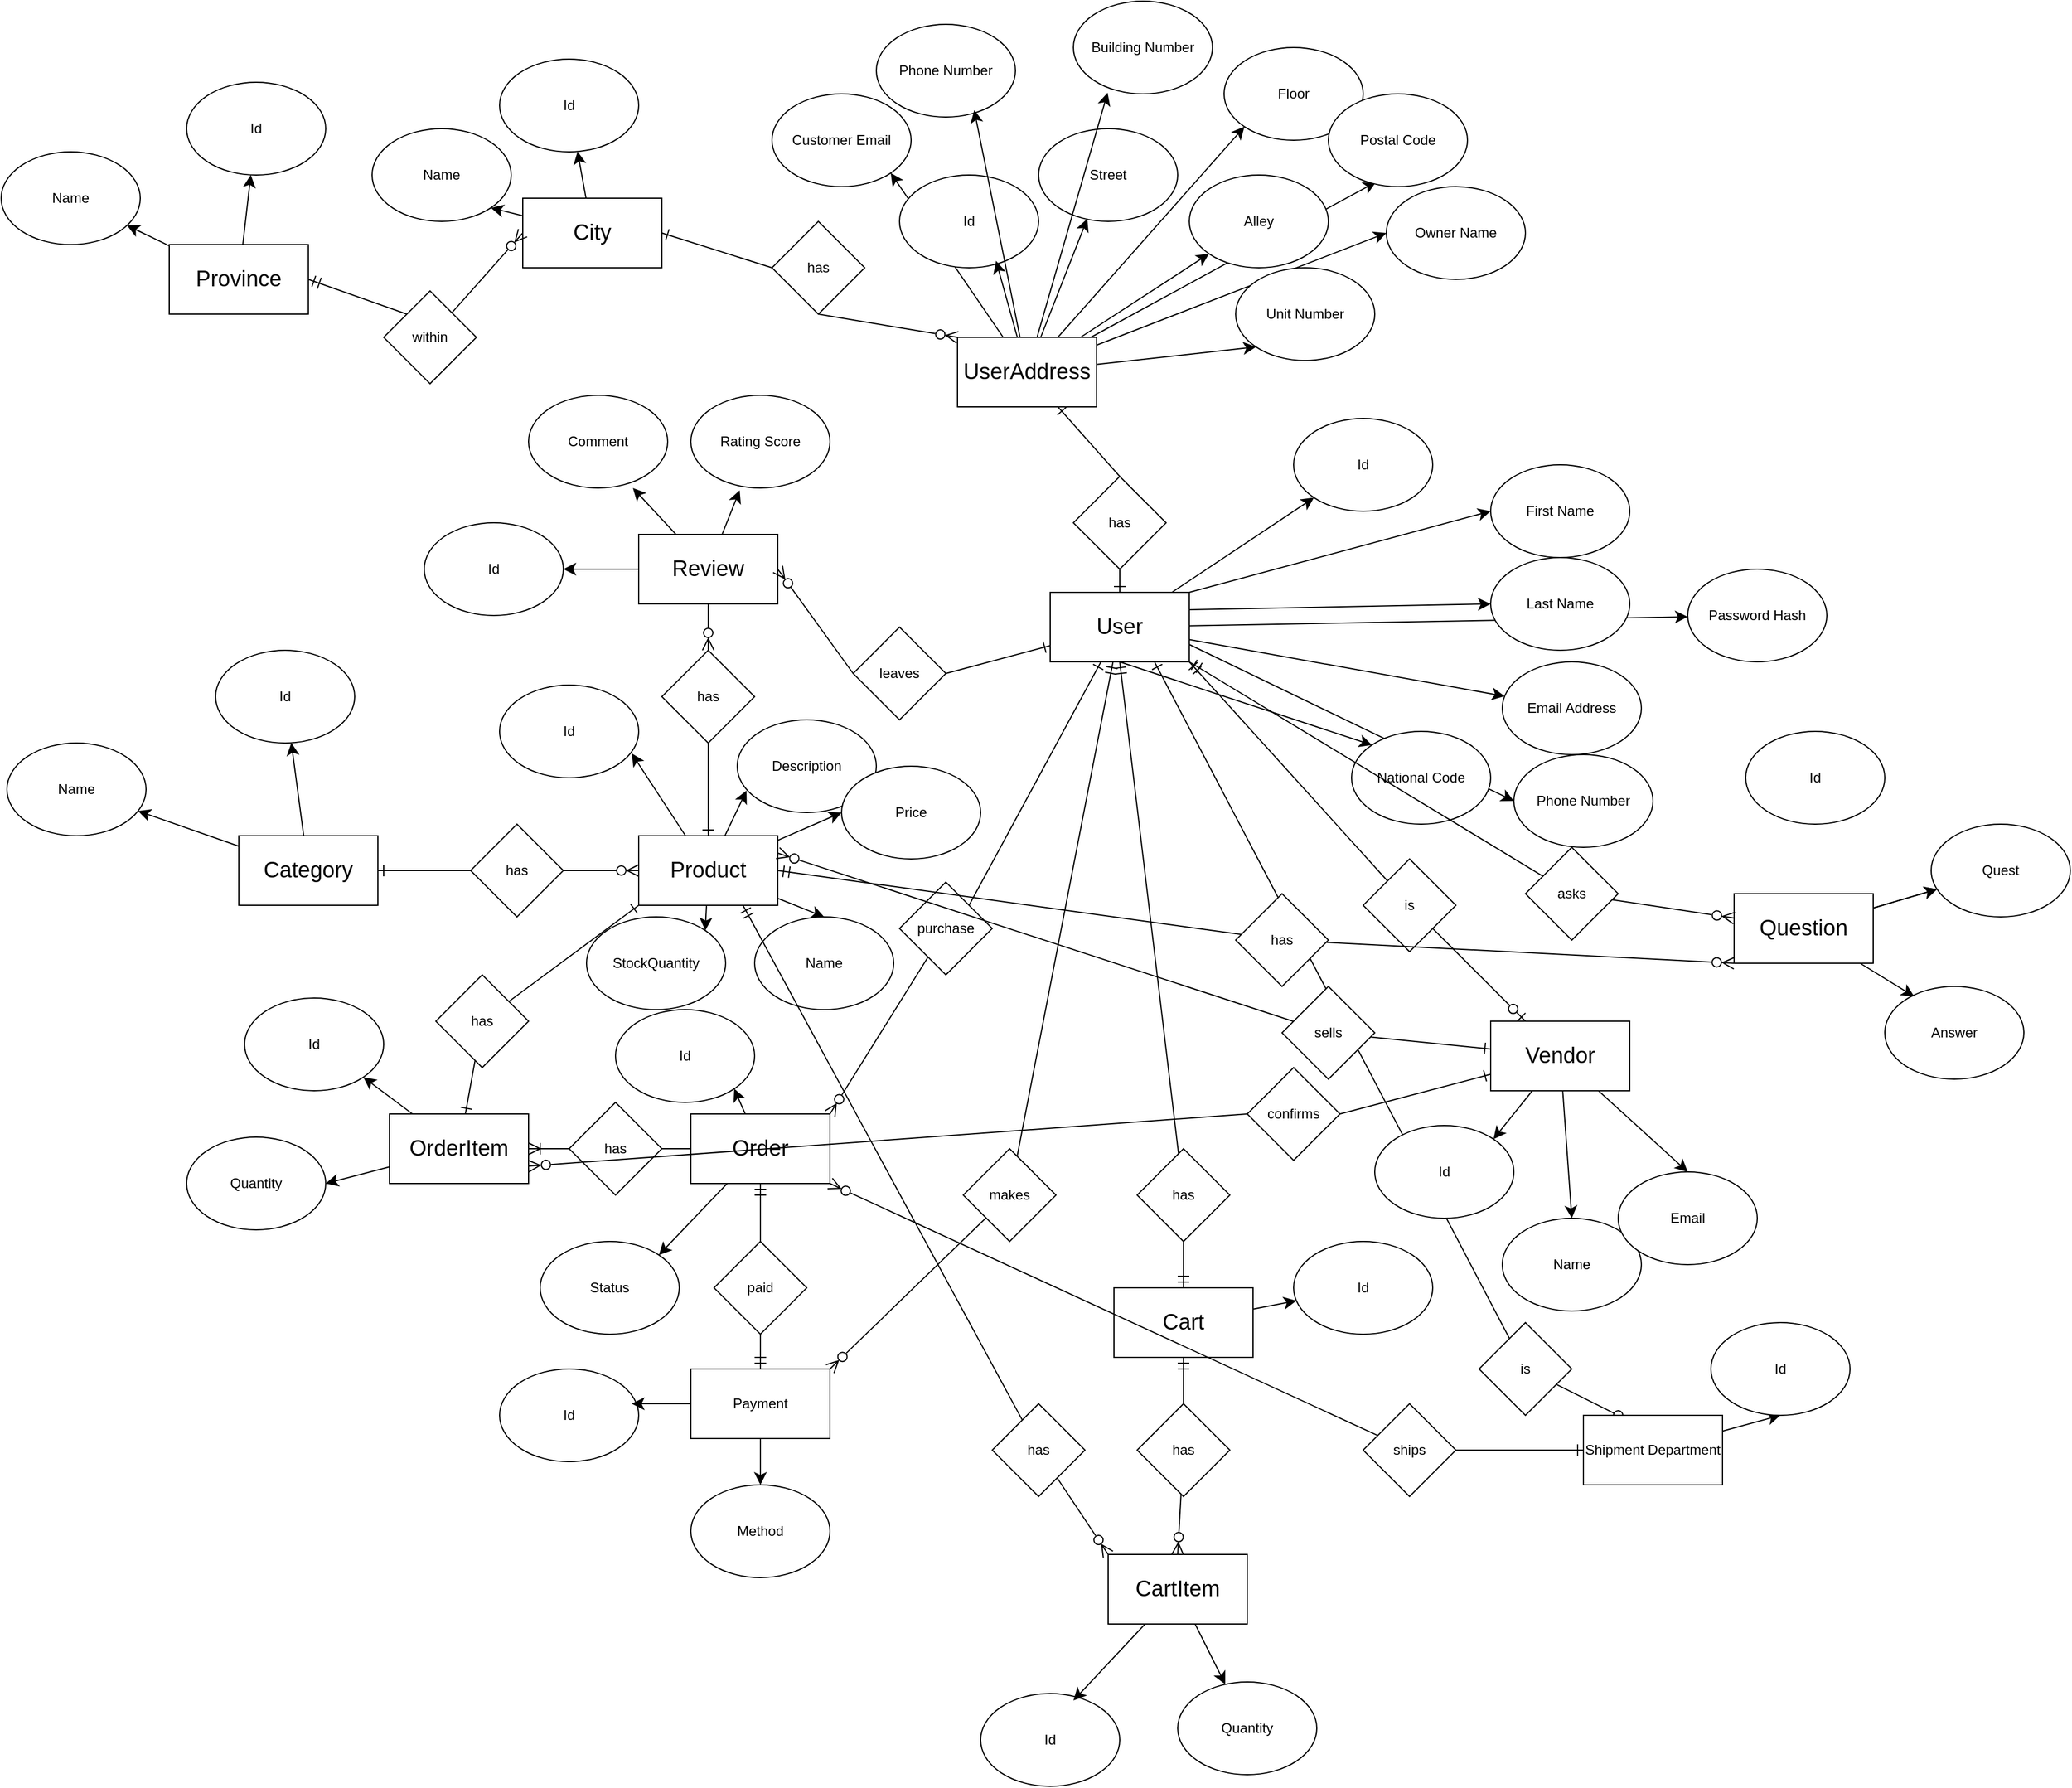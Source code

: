 <mxfile version="27.1.6">
  <diagram id="R2lEEEUBdFMjLlhIrx00" name="Page-1">
    <mxGraphModel dx="3324" dy="2577" grid="1" gridSize="10" guides="1" tooltips="1" connect="1" arrows="1" fold="1" page="1" pageScale="1" pageWidth="850" pageHeight="1100" math="0" shadow="0" extFonts="Permanent Marker^https://fonts.googleapis.com/css?family=Permanent+Marker">
      <root>
        <mxCell id="0" />
        <mxCell id="1" parent="0" />
        <mxCell id="40NyG70ImDQyrmvecJQj-22" style="edgeStyle=none;curved=1;rounded=0;orthogonalLoop=1;jettySize=auto;html=1;exitX=0.5;exitY=1;exitDx=0;exitDy=0;entryX=0;entryY=0;entryDx=0;entryDy=0;fontSize=12;startSize=8;endSize=8;" parent="1" source="40NyG70ImDQyrmvecJQj-1" target="40NyG70ImDQyrmvecJQj-21" edge="1">
          <mxGeometry relative="1" as="geometry" />
        </mxCell>
        <mxCell id="40NyG70ImDQyrmvecJQj-23" style="edgeStyle=none;curved=1;rounded=0;orthogonalLoop=1;jettySize=auto;html=1;exitX=1;exitY=0.75;exitDx=0;exitDy=0;entryX=0;entryY=0.5;entryDx=0;entryDy=0;fontSize=12;startSize=8;endSize=8;" parent="1" source="40NyG70ImDQyrmvecJQj-1" target="40NyG70ImDQyrmvecJQj-20" edge="1">
          <mxGeometry relative="1" as="geometry" />
        </mxCell>
        <mxCell id="40NyG70ImDQyrmvecJQj-24" style="edgeStyle=none;curved=1;rounded=0;orthogonalLoop=1;jettySize=auto;html=1;fontSize=12;startSize=8;endSize=8;" parent="1" source="40NyG70ImDQyrmvecJQj-1" target="40NyG70ImDQyrmvecJQj-19" edge="1">
          <mxGeometry relative="1" as="geometry" />
        </mxCell>
        <mxCell id="40NyG70ImDQyrmvecJQj-25" style="edgeStyle=none;curved=1;rounded=0;orthogonalLoop=1;jettySize=auto;html=1;exitX=1;exitY=0.25;exitDx=0;exitDy=0;entryX=0;entryY=0.5;entryDx=0;entryDy=0;fontSize=12;startSize=8;endSize=8;" parent="1" source="40NyG70ImDQyrmvecJQj-1" target="40NyG70ImDQyrmvecJQj-18" edge="1">
          <mxGeometry relative="1" as="geometry" />
        </mxCell>
        <mxCell id="40NyG70ImDQyrmvecJQj-26" style="edgeStyle=none;curved=1;rounded=0;orthogonalLoop=1;jettySize=auto;html=1;exitX=1;exitY=0;exitDx=0;exitDy=0;fontSize=12;startSize=8;endSize=8;entryX=0;entryY=0.5;entryDx=0;entryDy=0;" parent="1" source="40NyG70ImDQyrmvecJQj-1" target="40NyG70ImDQyrmvecJQj-17" edge="1">
          <mxGeometry relative="1" as="geometry">
            <mxPoint x="1080" y="200" as="targetPoint" />
          </mxGeometry>
        </mxCell>
        <mxCell id="40NyG70ImDQyrmvecJQj-27" style="edgeStyle=none;curved=1;rounded=0;orthogonalLoop=1;jettySize=auto;html=1;entryX=0;entryY=1;entryDx=0;entryDy=0;fontSize=12;startSize=8;endSize=8;" parent="1" source="40NyG70ImDQyrmvecJQj-1" target="40NyG70ImDQyrmvecJQj-16" edge="1">
          <mxGeometry relative="1" as="geometry" />
        </mxCell>
        <mxCell id="40NyG70ImDQyrmvecJQj-50" style="edgeStyle=none;curved=1;rounded=0;orthogonalLoop=1;jettySize=auto;html=1;entryX=1;entryY=0.5;entryDx=0;entryDy=0;fontSize=12;startSize=8;endSize=8;startArrow=ERone;startFill=0;endArrow=none;" parent="1" source="40NyG70ImDQyrmvecJQj-1" target="40NyG70ImDQyrmvecJQj-30" edge="1">
          <mxGeometry relative="1" as="geometry" />
        </mxCell>
        <mxCell id="40NyG70ImDQyrmvecJQj-60" style="edgeStyle=none;curved=1;rounded=0;orthogonalLoop=1;jettySize=auto;html=1;entryX=1;entryY=0;entryDx=0;entryDy=0;fontSize=12;startSize=8;endSize=8;endArrow=none;startFill=0;startArrow=ERone;" parent="1" source="40NyG70ImDQyrmvecJQj-1" target="40NyG70ImDQyrmvecJQj-32" edge="1">
          <mxGeometry relative="1" as="geometry" />
        </mxCell>
        <mxCell id="40NyG70ImDQyrmvecJQj-67" style="edgeStyle=none;curved=1;rounded=0;orthogonalLoop=1;jettySize=auto;html=1;fontSize=12;startSize=8;endSize=8;endArrow=none;startFill=0;startArrow=ERmandOne;" parent="1" source="40NyG70ImDQyrmvecJQj-1" target="40NyG70ImDQyrmvecJQj-66" edge="1">
          <mxGeometry relative="1" as="geometry" />
        </mxCell>
        <mxCell id="40NyG70ImDQyrmvecJQj-127" style="edgeStyle=none;curved=1;rounded=0;orthogonalLoop=1;jettySize=auto;html=1;fontSize=12;startSize=8;endSize=8;" parent="1" source="40NyG70ImDQyrmvecJQj-1" target="40NyG70ImDQyrmvecJQj-126" edge="1">
          <mxGeometry relative="1" as="geometry" />
        </mxCell>
        <mxCell id="40NyG70ImDQyrmvecJQj-1" value="User" style="rounded=0;whiteSpace=wrap;html=1;fontSize=19;" parent="1" vertex="1">
          <mxGeometry x="720" y="160" width="120" height="60" as="geometry" />
        </mxCell>
        <mxCell id="40NyG70ImDQyrmvecJQj-48" style="edgeStyle=none;curved=1;rounded=0;orthogonalLoop=1;jettySize=auto;html=1;entryX=0.5;entryY=0;entryDx=0;entryDy=0;fontSize=12;startSize=8;endSize=8;endArrow=none;startFill=0;startArrow=ERone;" parent="1" source="40NyG70ImDQyrmvecJQj-2" target="40NyG70ImDQyrmvecJQj-40" edge="1">
          <mxGeometry relative="1" as="geometry" />
        </mxCell>
        <mxCell id="40NyG70ImDQyrmvecJQj-104" style="edgeStyle=none;curved=1;rounded=0;orthogonalLoop=1;jettySize=auto;html=1;fontSize=12;startSize=8;endSize=8;" parent="1" source="40NyG70ImDQyrmvecJQj-2" target="40NyG70ImDQyrmvecJQj-93" edge="1">
          <mxGeometry relative="1" as="geometry" />
        </mxCell>
        <mxCell id="40NyG70ImDQyrmvecJQj-105" style="edgeStyle=none;curved=1;rounded=0;orthogonalLoop=1;jettySize=auto;html=1;entryX=0;entryY=1;entryDx=0;entryDy=0;fontSize=12;startSize=8;endSize=8;" parent="1" source="40NyG70ImDQyrmvecJQj-2" target="40NyG70ImDQyrmvecJQj-95" edge="1">
          <mxGeometry relative="1" as="geometry" />
        </mxCell>
        <mxCell id="40NyG70ImDQyrmvecJQj-106" style="edgeStyle=none;curved=1;rounded=0;orthogonalLoop=1;jettySize=auto;html=1;entryX=0;entryY=1;entryDx=0;entryDy=0;fontSize=12;startSize=8;endSize=8;" parent="1" source="40NyG70ImDQyrmvecJQj-2" target="40NyG70ImDQyrmvecJQj-96" edge="1">
          <mxGeometry relative="1" as="geometry" />
        </mxCell>
        <mxCell id="40NyG70ImDQyrmvecJQj-107" style="edgeStyle=none;curved=1;rounded=0;orthogonalLoop=1;jettySize=auto;html=1;entryX=0;entryY=0.5;entryDx=0;entryDy=0;fontSize=12;startSize=8;endSize=8;" parent="1" source="40NyG70ImDQyrmvecJQj-2" target="40NyG70ImDQyrmvecJQj-97" edge="1">
          <mxGeometry relative="1" as="geometry" />
        </mxCell>
        <mxCell id="pKxrEJ0sYO5owni257T--4" style="edgeStyle=none;curved=1;rounded=0;orthogonalLoop=1;jettySize=auto;html=1;fontSize=12;startSize=8;endSize=8;entryX=0.342;entryY=0.95;entryDx=0;entryDy=0;entryPerimeter=0;" parent="1" source="40NyG70ImDQyrmvecJQj-2" target="pKxrEJ0sYO5owni257T--1" edge="1">
          <mxGeometry relative="1" as="geometry" />
        </mxCell>
        <mxCell id="pKxrEJ0sYO5owni257T--5" style="edgeStyle=none;curved=1;rounded=0;orthogonalLoop=1;jettySize=auto;html=1;entryX=1;entryY=1;entryDx=0;entryDy=0;fontSize=12;startSize=8;endSize=8;" parent="1" source="40NyG70ImDQyrmvecJQj-2" target="pKxrEJ0sYO5owni257T--2" edge="1">
          <mxGeometry relative="1" as="geometry" />
        </mxCell>
        <mxCell id="40NyG70ImDQyrmvecJQj-2" value="UserAddress" style="rounded=0;whiteSpace=wrap;html=1;fontSize=19;" parent="1" vertex="1">
          <mxGeometry x="640" y="-60" width="120" height="60" as="geometry" />
        </mxCell>
        <mxCell id="40NyG70ImDQyrmvecJQj-46" style="edgeStyle=none;curved=1;rounded=0;orthogonalLoop=1;jettySize=auto;html=1;exitX=1;exitY=0.5;exitDx=0;exitDy=0;entryX=0;entryY=0.5;entryDx=0;entryDy=0;fontSize=12;startSize=8;endSize=8;endArrow=none;startFill=0;startArrow=ERone;" parent="1" source="40NyG70ImDQyrmvecJQj-3" target="40NyG70ImDQyrmvecJQj-42" edge="1">
          <mxGeometry relative="1" as="geometry" />
        </mxCell>
        <mxCell id="40NyG70ImDQyrmvecJQj-89" value="" style="edgeStyle=none;curved=1;rounded=0;orthogonalLoop=1;jettySize=auto;html=1;fontSize=12;startSize=8;endSize=8;" parent="1" source="40NyG70ImDQyrmvecJQj-3" target="40NyG70ImDQyrmvecJQj-84" edge="1">
          <mxGeometry relative="1" as="geometry" />
        </mxCell>
        <mxCell id="40NyG70ImDQyrmvecJQj-90" style="edgeStyle=none;curved=1;rounded=0;orthogonalLoop=1;jettySize=auto;html=1;entryX=1;entryY=1;entryDx=0;entryDy=0;fontSize=12;startSize=8;endSize=8;" parent="1" source="40NyG70ImDQyrmvecJQj-3" target="40NyG70ImDQyrmvecJQj-85" edge="1">
          <mxGeometry relative="1" as="geometry" />
        </mxCell>
        <mxCell id="40NyG70ImDQyrmvecJQj-3" value="City" style="rounded=0;whiteSpace=wrap;html=1;fontSize=19;" parent="1" vertex="1">
          <mxGeometry x="265" y="-180" width="120" height="60" as="geometry" />
        </mxCell>
        <mxCell id="40NyG70ImDQyrmvecJQj-44" style="edgeStyle=none;curved=1;rounded=0;orthogonalLoop=1;jettySize=auto;html=1;exitX=1;exitY=0.5;exitDx=0;exitDy=0;entryX=0;entryY=0;entryDx=0;entryDy=0;fontSize=12;startSize=8;endSize=8;endArrow=none;startFill=0;startArrow=ERmandOne;" parent="1" source="40NyG70ImDQyrmvecJQj-5" target="40NyG70ImDQyrmvecJQj-43" edge="1">
          <mxGeometry relative="1" as="geometry" />
        </mxCell>
        <mxCell id="40NyG70ImDQyrmvecJQj-87" value="" style="edgeStyle=none;curved=1;rounded=0;orthogonalLoop=1;jettySize=auto;html=1;fontSize=12;startSize=8;endSize=8;" parent="1" source="40NyG70ImDQyrmvecJQj-5" target="40NyG70ImDQyrmvecJQj-82" edge="1">
          <mxGeometry relative="1" as="geometry" />
        </mxCell>
        <mxCell id="40NyG70ImDQyrmvecJQj-88" style="edgeStyle=none;curved=1;rounded=0;orthogonalLoop=1;jettySize=auto;html=1;fontSize=12;startSize=8;endSize=8;" parent="1" source="40NyG70ImDQyrmvecJQj-5" target="40NyG70ImDQyrmvecJQj-83" edge="1">
          <mxGeometry relative="1" as="geometry" />
        </mxCell>
        <mxCell id="40NyG70ImDQyrmvecJQj-5" value="Province" style="rounded=0;whiteSpace=wrap;html=1;fontSize=19;" parent="1" vertex="1">
          <mxGeometry x="-40" y="-140" width="120" height="60" as="geometry" />
        </mxCell>
        <mxCell id="40NyG70ImDQyrmvecJQj-54" style="edgeStyle=none;curved=1;rounded=0;orthogonalLoop=1;jettySize=auto;html=1;entryX=1;entryY=0.5;entryDx=0;entryDy=0;fontSize=12;startSize=8;endSize=8;endArrow=none;endFill=0;startFill=0;startArrow=ERzeroToMany;" parent="1" source="40NyG70ImDQyrmvecJQj-6" target="40NyG70ImDQyrmvecJQj-28" edge="1">
          <mxGeometry relative="1" as="geometry" />
        </mxCell>
        <mxCell id="H5rVmKhQ-5tGb0JOtbnZ-13" style="edgeStyle=none;curved=1;rounded=0;orthogonalLoop=1;jettySize=auto;html=1;fontSize=12;startSize=8;endSize=8;entryX=0.95;entryY=0.738;entryDx=0;entryDy=0;entryPerimeter=0;" parent="1" source="40NyG70ImDQyrmvecJQj-6" target="H5rVmKhQ-5tGb0JOtbnZ-6" edge="1">
          <mxGeometry relative="1" as="geometry" />
        </mxCell>
        <mxCell id="H5rVmKhQ-5tGb0JOtbnZ-15" style="edgeStyle=none;curved=1;rounded=0;orthogonalLoop=1;jettySize=auto;html=1;entryX=0;entryY=0.5;entryDx=0;entryDy=0;fontSize=12;startSize=8;endSize=8;" parent="1" source="40NyG70ImDQyrmvecJQj-6" target="H5rVmKhQ-5tGb0JOtbnZ-9" edge="1">
          <mxGeometry relative="1" as="geometry" />
        </mxCell>
        <mxCell id="H5rVmKhQ-5tGb0JOtbnZ-16" style="edgeStyle=none;curved=1;rounded=0;orthogonalLoop=1;jettySize=auto;html=1;entryX=0.5;entryY=0;entryDx=0;entryDy=0;fontSize=12;startSize=8;endSize=8;" parent="1" source="40NyG70ImDQyrmvecJQj-6" target="H5rVmKhQ-5tGb0JOtbnZ-7" edge="1">
          <mxGeometry relative="1" as="geometry" />
        </mxCell>
        <mxCell id="H5rVmKhQ-5tGb0JOtbnZ-17" style="edgeStyle=none;curved=1;rounded=0;orthogonalLoop=1;jettySize=auto;html=1;entryX=1;entryY=0;entryDx=0;entryDy=0;fontSize=12;startSize=8;endSize=8;" parent="1" source="40NyG70ImDQyrmvecJQj-6" target="H5rVmKhQ-5tGb0JOtbnZ-11" edge="1">
          <mxGeometry relative="1" as="geometry" />
        </mxCell>
        <mxCell id="40NyG70ImDQyrmvecJQj-6" value="Product" style="rounded=0;whiteSpace=wrap;html=1;fontSize=19;direction=west;verticalAlign=middle;" parent="1" vertex="1">
          <mxGeometry x="365" y="370" width="120" height="60" as="geometry" />
        </mxCell>
        <mxCell id="H5rVmKhQ-5tGb0JOtbnZ-3" style="edgeStyle=none;curved=1;rounded=0;orthogonalLoop=1;jettySize=auto;html=1;fontSize=12;startSize=8;endSize=8;" parent="1" source="40NyG70ImDQyrmvecJQj-7" target="H5rVmKhQ-5tGb0JOtbnZ-1" edge="1">
          <mxGeometry relative="1" as="geometry" />
        </mxCell>
        <mxCell id="H5rVmKhQ-5tGb0JOtbnZ-4" style="edgeStyle=none;curved=1;rounded=0;orthogonalLoop=1;jettySize=auto;html=1;fontSize=12;startSize=8;endSize=8;" parent="1" source="40NyG70ImDQyrmvecJQj-7" target="H5rVmKhQ-5tGb0JOtbnZ-2" edge="1">
          <mxGeometry relative="1" as="geometry" />
        </mxCell>
        <mxCell id="40NyG70ImDQyrmvecJQj-7" value="Category" style="rounded=0;whiteSpace=wrap;html=1;fontSize=19;direction=west;verticalAlign=middle;" parent="1" vertex="1">
          <mxGeometry x="20" y="370" width="120" height="60" as="geometry" />
        </mxCell>
        <mxCell id="40NyG70ImDQyrmvecJQj-75" value="" style="edgeStyle=none;curved=1;rounded=0;orthogonalLoop=1;jettySize=auto;html=1;fontSize=12;startSize=8;endSize=8;endArrow=none;startFill=0;startArrow=ERone;" parent="1" source="40NyG70ImDQyrmvecJQj-8" target="40NyG70ImDQyrmvecJQj-38" edge="1">
          <mxGeometry relative="1" as="geometry" />
        </mxCell>
        <mxCell id="40NyG70ImDQyrmvecJQj-119" style="edgeStyle=none;curved=1;rounded=0;orthogonalLoop=1;jettySize=auto;html=1;entryX=1;entryY=0.5;entryDx=0;entryDy=0;fontSize=12;startSize=8;endSize=8;endArrow=none;startFill=0;startArrow=ERone;" parent="1" source="40NyG70ImDQyrmvecJQj-8" target="40NyG70ImDQyrmvecJQj-118" edge="1">
          <mxGeometry relative="1" as="geometry" />
        </mxCell>
        <mxCell id="H5rVmKhQ-5tGb0JOtbnZ-44" style="edgeStyle=none;curved=1;rounded=0;orthogonalLoop=1;jettySize=auto;html=1;entryX=1;entryY=0;entryDx=0;entryDy=0;fontSize=12;startSize=8;endSize=8;" parent="1" source="40NyG70ImDQyrmvecJQj-8" target="H5rVmKhQ-5tGb0JOtbnZ-40" edge="1">
          <mxGeometry relative="1" as="geometry" />
        </mxCell>
        <mxCell id="H5rVmKhQ-5tGb0JOtbnZ-45" style="edgeStyle=none;curved=1;rounded=0;orthogonalLoop=1;jettySize=auto;html=1;entryX=0.5;entryY=0;entryDx=0;entryDy=0;fontSize=12;startSize=8;endSize=8;" parent="1" source="40NyG70ImDQyrmvecJQj-8" target="H5rVmKhQ-5tGb0JOtbnZ-41" edge="1">
          <mxGeometry relative="1" as="geometry" />
        </mxCell>
        <mxCell id="H5rVmKhQ-5tGb0JOtbnZ-46" style="edgeStyle=none;curved=1;rounded=0;orthogonalLoop=1;jettySize=auto;html=1;entryX=0.5;entryY=0;entryDx=0;entryDy=0;fontSize=12;startSize=8;endSize=8;" parent="1" source="40NyG70ImDQyrmvecJQj-8" target="H5rVmKhQ-5tGb0JOtbnZ-42" edge="1">
          <mxGeometry relative="1" as="geometry" />
        </mxCell>
        <mxCell id="40NyG70ImDQyrmvecJQj-8" value="Vendor" style="rounded=0;whiteSpace=wrap;html=1;fontSize=19;" parent="1" vertex="1">
          <mxGeometry x="1100" y="530" width="120" height="60" as="geometry" />
        </mxCell>
        <mxCell id="H5rVmKhQ-5tGb0JOtbnZ-56" value="" style="edgeStyle=none;curved=1;rounded=0;orthogonalLoop=1;jettySize=auto;html=1;fontSize=12;startSize=8;endSize=8;" parent="1" source="cq8yt8BIAIBdKAfmv7zH-1" target="H5rVmKhQ-5tGb0JOtbnZ-54" edge="1">
          <mxGeometry relative="1" as="geometry" />
        </mxCell>
        <mxCell id="H5rVmKhQ-5tGb0JOtbnZ-57" value="" style="edgeStyle=none;curved=1;rounded=0;orthogonalLoop=1;jettySize=auto;html=1;fontSize=12;startSize=8;endSize=8;" parent="1" source="cq8yt8BIAIBdKAfmv7zH-1" target="H5rVmKhQ-5tGb0JOtbnZ-54" edge="1">
          <mxGeometry relative="1" as="geometry" />
        </mxCell>
        <mxCell id="cq8yt8BIAIBdKAfmv7zH-1" value="Question" style="rounded=0;whiteSpace=wrap;html=1;fontSize=19;" parent="1" vertex="1">
          <mxGeometry x="1310" y="420" width="120" height="60" as="geometry" />
        </mxCell>
        <mxCell id="40NyG70ImDQyrmvecJQj-72" value="" style="edgeStyle=none;curved=1;rounded=0;orthogonalLoop=1;jettySize=auto;html=1;fontSize=12;startSize=8;endSize=8;endArrow=none;endFill=0;startFill=0;startArrow=ERmandOne;" parent="1" source="40NyG70ImDQyrmvecJQj-9" target="40NyG70ImDQyrmvecJQj-36" edge="1">
          <mxGeometry relative="1" as="geometry" />
        </mxCell>
        <mxCell id="40NyG70ImDQyrmvecJQj-73" value="" style="edgeStyle=none;curved=1;rounded=0;orthogonalLoop=1;jettySize=auto;html=1;fontSize=12;startSize=8;endSize=8;endArrow=none;startFill=0;startArrow=ERmandOne;" parent="1" source="40NyG70ImDQyrmvecJQj-9" target="40NyG70ImDQyrmvecJQj-35" edge="1">
          <mxGeometry relative="1" as="geometry" />
        </mxCell>
        <mxCell id="H5rVmKhQ-5tGb0JOtbnZ-32" value="" style="edgeStyle=none;curved=1;rounded=0;orthogonalLoop=1;jettySize=auto;html=1;fontSize=12;startSize=8;endSize=8;" parent="1" source="40NyG70ImDQyrmvecJQj-9" target="H5rVmKhQ-5tGb0JOtbnZ-31" edge="1">
          <mxGeometry relative="1" as="geometry" />
        </mxCell>
        <mxCell id="40NyG70ImDQyrmvecJQj-9" value="Cart" style="rounded=0;whiteSpace=wrap;html=1;fontSize=19;" parent="1" vertex="1">
          <mxGeometry x="775" y="760" width="120" height="60" as="geometry" />
        </mxCell>
        <mxCell id="40NyG70ImDQyrmvecJQj-69" value="" style="edgeStyle=none;curved=1;rounded=0;orthogonalLoop=1;jettySize=auto;html=1;fontSize=12;startSize=8;endSize=8;endArrow=none;startFill=0;startArrow=ERzeroToMany;exitX=0.5;exitY=0;exitDx=0;exitDy=0;" parent="1" source="40NyG70ImDQyrmvecJQj-10" target="40NyG70ImDQyrmvecJQj-36" edge="1">
          <mxGeometry relative="1" as="geometry">
            <mxPoint x="835" y="980" as="sourcePoint" />
          </mxGeometry>
        </mxCell>
        <mxCell id="H5rVmKhQ-5tGb0JOtbnZ-36" value="" style="edgeStyle=none;curved=1;rounded=0;orthogonalLoop=1;jettySize=auto;html=1;fontSize=12;startSize=8;endSize=8;" parent="1" source="40NyG70ImDQyrmvecJQj-10" target="H5rVmKhQ-5tGb0JOtbnZ-34" edge="1">
          <mxGeometry relative="1" as="geometry" />
        </mxCell>
        <mxCell id="40NyG70ImDQyrmvecJQj-10" value="CartItem" style="rounded=0;whiteSpace=wrap;html=1;fontSize=19;" parent="1" vertex="1">
          <mxGeometry x="770" y="990" width="120" height="60" as="geometry" />
        </mxCell>
        <mxCell id="40NyG70ImDQyrmvecJQj-52" style="edgeStyle=none;curved=1;rounded=0;orthogonalLoop=1;jettySize=auto;html=1;exitX=0.5;exitY=1;exitDx=0;exitDy=0;entryX=0.5;entryY=0;entryDx=0;entryDy=0;fontSize=12;startSize=8;endSize=8;endArrow=ERzeroToMany;endFill=0;" parent="1" source="40NyG70ImDQyrmvecJQj-13" target="40NyG70ImDQyrmvecJQj-29" edge="1">
          <mxGeometry relative="1" as="geometry" />
        </mxCell>
        <mxCell id="40NyG70ImDQyrmvecJQj-131" style="edgeStyle=none;curved=1;rounded=0;orthogonalLoop=1;jettySize=auto;html=1;fontSize=12;startSize=8;endSize=8;" parent="1" source="40NyG70ImDQyrmvecJQj-13" target="40NyG70ImDQyrmvecJQj-128" edge="1">
          <mxGeometry relative="1" as="geometry" />
        </mxCell>
        <mxCell id="40NyG70ImDQyrmvecJQj-13" value="Review" style="rounded=0;whiteSpace=wrap;html=1;fontSize=19;" parent="1" vertex="1">
          <mxGeometry x="365" y="110" width="120" height="60" as="geometry" />
        </mxCell>
        <mxCell id="40NyG70ImDQyrmvecJQj-56" style="edgeStyle=none;curved=1;rounded=0;orthogonalLoop=1;jettySize=auto;html=1;exitX=1;exitY=0.5;exitDx=0;exitDy=0;entryX=0;entryY=0.5;entryDx=0;entryDy=0;fontSize=12;startSize=8;endSize=8;endArrow=none;endFill=0;startArrow=ERoneToMany;startFill=0;" parent="1" source="40NyG70ImDQyrmvecJQj-11" target="40NyG70ImDQyrmvecJQj-34" edge="1">
          <mxGeometry relative="1" as="geometry" />
        </mxCell>
        <mxCell id="H5rVmKhQ-5tGb0JOtbnZ-20" style="edgeStyle=none;curved=1;rounded=0;orthogonalLoop=1;jettySize=auto;html=1;entryX=1;entryY=1;entryDx=0;entryDy=0;fontSize=12;startSize=8;endSize=8;" parent="1" source="40NyG70ImDQyrmvecJQj-11" target="H5rVmKhQ-5tGb0JOtbnZ-18" edge="1">
          <mxGeometry relative="1" as="geometry" />
        </mxCell>
        <mxCell id="H5rVmKhQ-5tGb0JOtbnZ-21" style="edgeStyle=none;curved=1;rounded=0;orthogonalLoop=1;jettySize=auto;html=1;entryX=1;entryY=0.5;entryDx=0;entryDy=0;fontSize=12;startSize=8;endSize=8;" parent="1" source="40NyG70ImDQyrmvecJQj-11" target="H5rVmKhQ-5tGb0JOtbnZ-19" edge="1">
          <mxGeometry relative="1" as="geometry" />
        </mxCell>
        <mxCell id="40NyG70ImDQyrmvecJQj-11" value="OrderItem" style="rounded=0;whiteSpace=wrap;html=1;fontSize=19;" parent="1" vertex="1">
          <mxGeometry x="150" y="610" width="120" height="60" as="geometry" />
        </mxCell>
        <mxCell id="40NyG70ImDQyrmvecJQj-64" style="edgeStyle=none;curved=1;rounded=0;orthogonalLoop=1;jettySize=auto;html=1;exitX=0.5;exitY=1;exitDx=0;exitDy=0;entryX=0.5;entryY=0;entryDx=0;entryDy=0;fontSize=12;startSize=8;endSize=8;endArrow=none;startFill=0;startArrow=ERmandOne;" parent="1" source="40NyG70ImDQyrmvecJQj-12" target="40NyG70ImDQyrmvecJQj-63" edge="1">
          <mxGeometry relative="1" as="geometry" />
        </mxCell>
        <mxCell id="H5rVmKhQ-5tGb0JOtbnZ-24" style="edgeStyle=none;curved=1;rounded=0;orthogonalLoop=1;jettySize=auto;html=1;entryX=1;entryY=1;entryDx=0;entryDy=0;fontSize=12;startSize=8;endSize=8;" parent="1" source="40NyG70ImDQyrmvecJQj-12" target="H5rVmKhQ-5tGb0JOtbnZ-22" edge="1">
          <mxGeometry relative="1" as="geometry" />
        </mxCell>
        <mxCell id="H5rVmKhQ-5tGb0JOtbnZ-25" style="edgeStyle=none;curved=1;rounded=0;orthogonalLoop=1;jettySize=auto;html=1;entryX=1;entryY=0;entryDx=0;entryDy=0;fontSize=12;startSize=8;endSize=8;" parent="1" source="40NyG70ImDQyrmvecJQj-12" target="H5rVmKhQ-5tGb0JOtbnZ-23" edge="1">
          <mxGeometry relative="1" as="geometry" />
        </mxCell>
        <mxCell id="40NyG70ImDQyrmvecJQj-12" value="Order" style="rounded=0;whiteSpace=wrap;html=1;fontSize=19;" parent="1" vertex="1">
          <mxGeometry x="410" y="610" width="120" height="60" as="geometry" />
        </mxCell>
        <mxCell id="40NyG70ImDQyrmvecJQj-16" value="Id" style="ellipse;whiteSpace=wrap;html=1;" parent="1" vertex="1">
          <mxGeometry x="930" y="10" width="120" height="80" as="geometry" />
        </mxCell>
        <mxCell id="40NyG70ImDQyrmvecJQj-17" value="First Name" style="ellipse;whiteSpace=wrap;html=1;" parent="1" vertex="1">
          <mxGeometry x="1100" y="50" width="120" height="80" as="geometry" />
        </mxCell>
        <mxCell id="40NyG70ImDQyrmvecJQj-18" value="Last Name" style="ellipse;whiteSpace=wrap;html=1;" parent="1" vertex="1">
          <mxGeometry x="1100" y="130" width="120" height="80" as="geometry" />
        </mxCell>
        <mxCell id="40NyG70ImDQyrmvecJQj-19" value="Email Address" style="ellipse;whiteSpace=wrap;html=1;" parent="1" vertex="1">
          <mxGeometry x="1110" y="220" width="120" height="80" as="geometry" />
        </mxCell>
        <mxCell id="40NyG70ImDQyrmvecJQj-20" value="Phone Number" style="ellipse;whiteSpace=wrap;html=1;" parent="1" vertex="1">
          <mxGeometry x="1120" y="300" width="120" height="80" as="geometry" />
        </mxCell>
        <mxCell id="40NyG70ImDQyrmvecJQj-21" value="National Code" style="ellipse;whiteSpace=wrap;html=1;" parent="1" vertex="1">
          <mxGeometry x="980" y="280" width="120" height="80" as="geometry" />
        </mxCell>
        <mxCell id="40NyG70ImDQyrmvecJQj-55" value="" style="edgeStyle=none;curved=1;rounded=0;orthogonalLoop=1;jettySize=auto;html=1;fontSize=12;startSize=8;endSize=8;endArrow=ERone;endFill=0;" parent="1" source="40NyG70ImDQyrmvecJQj-28" target="40NyG70ImDQyrmvecJQj-7" edge="1">
          <mxGeometry relative="1" as="geometry" />
        </mxCell>
        <mxCell id="40NyG70ImDQyrmvecJQj-28" value="has" style="rhombus;whiteSpace=wrap;html=1;" parent="1" vertex="1">
          <mxGeometry x="220" y="360" width="80" height="80" as="geometry" />
        </mxCell>
        <mxCell id="40NyG70ImDQyrmvecJQj-57" style="edgeStyle=none;curved=1;rounded=0;orthogonalLoop=1;jettySize=auto;html=1;exitX=1;exitY=0.5;exitDx=0;exitDy=0;entryX=0;entryY=0.5;entryDx=0;entryDy=0;fontSize=12;startSize=8;endSize=8;endArrow=none;startFill=0;" parent="1" source="40NyG70ImDQyrmvecJQj-34" target="40NyG70ImDQyrmvecJQj-12" edge="1">
          <mxGeometry relative="1" as="geometry" />
        </mxCell>
        <mxCell id="40NyG70ImDQyrmvecJQj-34" value="has" style="rhombus;whiteSpace=wrap;html=1;" parent="1" vertex="1">
          <mxGeometry x="305" y="600" width="80" height="80" as="geometry" />
        </mxCell>
        <mxCell id="40NyG70ImDQyrmvecJQj-53" style="edgeStyle=none;curved=1;rounded=0;orthogonalLoop=1;jettySize=auto;html=1;exitX=0.5;exitY=1;exitDx=0;exitDy=0;entryX=0.5;entryY=1;entryDx=0;entryDy=0;fontSize=12;startSize=8;endSize=8;endArrow=ERone;endFill=0;" parent="1" source="40NyG70ImDQyrmvecJQj-29" target="40NyG70ImDQyrmvecJQj-6" edge="1">
          <mxGeometry relative="1" as="geometry" />
        </mxCell>
        <mxCell id="40NyG70ImDQyrmvecJQj-29" value="has" style="rhombus;whiteSpace=wrap;html=1;" parent="1" vertex="1">
          <mxGeometry x="385" y="210" width="80" height="80" as="geometry" />
        </mxCell>
        <mxCell id="40NyG70ImDQyrmvecJQj-51" style="edgeStyle=none;curved=1;rounded=0;orthogonalLoop=1;jettySize=auto;html=1;exitX=0;exitY=0.5;exitDx=0;exitDy=0;entryX=1;entryY=0.5;entryDx=0;entryDy=0;fontSize=12;startSize=8;endSize=8;endArrow=ERzeroToMany;endFill=0;" parent="1" source="40NyG70ImDQyrmvecJQj-30" target="40NyG70ImDQyrmvecJQj-13" edge="1">
          <mxGeometry relative="1" as="geometry" />
        </mxCell>
        <mxCell id="40NyG70ImDQyrmvecJQj-30" value="leaves" style="rhombus;whiteSpace=wrap;html=1;" parent="1" vertex="1">
          <mxGeometry x="550" y="190" width="80" height="80" as="geometry" />
        </mxCell>
        <mxCell id="40NyG70ImDQyrmvecJQj-58" value="" style="edgeStyle=none;curved=1;rounded=0;orthogonalLoop=1;jettySize=auto;html=1;fontSize=12;startSize=8;endSize=8;endArrow=ERone;endFill=0;" parent="1" source="40NyG70ImDQyrmvecJQj-31" target="40NyG70ImDQyrmvecJQj-11" edge="1">
          <mxGeometry relative="1" as="geometry" />
        </mxCell>
        <mxCell id="40NyG70ImDQyrmvecJQj-59" style="edgeStyle=none;curved=1;rounded=0;orthogonalLoop=1;jettySize=auto;html=1;entryX=1;entryY=0;entryDx=0;entryDy=0;fontSize=12;startSize=8;endSize=8;endArrow=ERone;endFill=0;" parent="1" source="40NyG70ImDQyrmvecJQj-31" target="40NyG70ImDQyrmvecJQj-6" edge="1">
          <mxGeometry relative="1" as="geometry" />
        </mxCell>
        <mxCell id="40NyG70ImDQyrmvecJQj-31" value="has" style="rhombus;whiteSpace=wrap;html=1;" parent="1" vertex="1">
          <mxGeometry x="190" y="490" width="80" height="80" as="geometry" />
        </mxCell>
        <mxCell id="40NyG70ImDQyrmvecJQj-61" style="edgeStyle=none;curved=1;rounded=0;orthogonalLoop=1;jettySize=auto;html=1;entryX=1;entryY=0;entryDx=0;entryDy=0;fontSize=12;startSize=8;endSize=8;endArrow=ERzeroToMany;endFill=0;" parent="1" source="40NyG70ImDQyrmvecJQj-32" target="40NyG70ImDQyrmvecJQj-12" edge="1">
          <mxGeometry relative="1" as="geometry" />
        </mxCell>
        <mxCell id="40NyG70ImDQyrmvecJQj-32" value="purchase" style="rhombus;whiteSpace=wrap;html=1;" parent="1" vertex="1">
          <mxGeometry x="590" y="410" width="80" height="80" as="geometry" />
        </mxCell>
        <mxCell id="40NyG70ImDQyrmvecJQj-74" style="edgeStyle=none;curved=1;rounded=0;orthogonalLoop=1;jettySize=auto;html=1;entryX=0.5;entryY=1;entryDx=0;entryDy=0;fontSize=12;startSize=8;endSize=8;endArrow=ERmandOne;endFill=0;" parent="1" source="40NyG70ImDQyrmvecJQj-35" target="40NyG70ImDQyrmvecJQj-1" edge="1">
          <mxGeometry relative="1" as="geometry" />
        </mxCell>
        <mxCell id="40NyG70ImDQyrmvecJQj-35" value="has" style="rhombus;whiteSpace=wrap;html=1;" parent="1" vertex="1">
          <mxGeometry x="795" y="640" width="80" height="80" as="geometry" />
        </mxCell>
        <mxCell id="6YkXoUVk4p4K40Tr1Kic-10" value="" style="edgeStyle=none;curved=1;rounded=0;orthogonalLoop=1;jettySize=auto;html=1;fontSize=12;startSize=8;endSize=8;endArrow=ERone;endFill=0;" edge="1" parent="1" source="6YkXoUVk4p4K40Tr1Kic-4" target="6YkXoUVk4p4K40Tr1Kic-1">
          <mxGeometry relative="1" as="geometry" />
        </mxCell>
        <mxCell id="6YkXoUVk4p4K40Tr1Kic-11" style="edgeStyle=none;curved=1;rounded=0;orthogonalLoop=1;jettySize=auto;html=1;entryX=1;entryY=1;entryDx=0;entryDy=0;fontSize=12;startSize=8;endSize=8;endArrow=ERzeroToMany;endFill=0;" edge="1" parent="1" source="6YkXoUVk4p4K40Tr1Kic-4" target="40NyG70ImDQyrmvecJQj-12">
          <mxGeometry relative="1" as="geometry" />
        </mxCell>
        <mxCell id="6YkXoUVk4p4K40Tr1Kic-4" value="ships" style="rhombus;whiteSpace=wrap;html=1;" vertex="1" parent="1">
          <mxGeometry x="990" y="860" width="80" height="80" as="geometry" />
        </mxCell>
        <mxCell id="6YkXoUVk4p4K40Tr1Kic-7" style="edgeStyle=none;curved=1;rounded=0;orthogonalLoop=1;jettySize=auto;html=1;entryX=0.25;entryY=0;entryDx=0;entryDy=0;fontSize=12;startSize=8;endSize=8;endArrow=oval;endFill=0;" edge="1" parent="1" source="6YkXoUVk4p4K40Tr1Kic-5" target="6YkXoUVk4p4K40Tr1Kic-1">
          <mxGeometry relative="1" as="geometry" />
        </mxCell>
        <mxCell id="6YkXoUVk4p4K40Tr1Kic-9" style="edgeStyle=none;curved=1;rounded=0;orthogonalLoop=1;jettySize=auto;html=1;entryX=0.75;entryY=1;entryDx=0;entryDy=0;fontSize=12;startSize=8;endSize=8;endArrow=ERone;endFill=0;" edge="1" parent="1" source="6YkXoUVk4p4K40Tr1Kic-5" target="40NyG70ImDQyrmvecJQj-1">
          <mxGeometry relative="1" as="geometry" />
        </mxCell>
        <mxCell id="6YkXoUVk4p4K40Tr1Kic-5" value="is" style="rhombus;whiteSpace=wrap;html=1;" vertex="1" parent="1">
          <mxGeometry x="1090" y="790" width="80" height="80" as="geometry" />
        </mxCell>
        <mxCell id="40NyG70ImDQyrmvecJQj-36" value="has" style="rhombus;whiteSpace=wrap;html=1;" parent="1" vertex="1">
          <mxGeometry x="795" y="860" width="80" height="80" as="geometry" />
        </mxCell>
        <mxCell id="40NyG70ImDQyrmvecJQj-77" style="edgeStyle=none;curved=1;rounded=0;orthogonalLoop=1;jettySize=auto;html=1;fontSize=12;startSize=8;endSize=8;endArrow=ERzeroToOne;endFill=0;" parent="1" source="40NyG70ImDQyrmvecJQj-37" target="40NyG70ImDQyrmvecJQj-8" edge="1">
          <mxGeometry relative="1" as="geometry" />
        </mxCell>
        <mxCell id="40NyG70ImDQyrmvecJQj-78" style="edgeStyle=none;curved=1;rounded=0;orthogonalLoop=1;jettySize=auto;html=1;entryX=1;entryY=1;entryDx=0;entryDy=0;fontSize=12;startSize=8;endSize=8;endArrow=ERmandOne;endFill=0;" parent="1" source="40NyG70ImDQyrmvecJQj-37" target="40NyG70ImDQyrmvecJQj-1" edge="1">
          <mxGeometry relative="1" as="geometry" />
        </mxCell>
        <mxCell id="40NyG70ImDQyrmvecJQj-37" value="is" style="rhombus;whiteSpace=wrap;html=1;" parent="1" vertex="1">
          <mxGeometry x="990" y="390" width="80" height="80" as="geometry" />
        </mxCell>
        <mxCell id="byHDl0GzbRVJ5HndeL3D-2" style="edgeStyle=none;curved=1;rounded=0;orthogonalLoop=1;jettySize=auto;html=1;entryX=0;entryY=0.5;entryDx=0;entryDy=0;fontSize=12;startSize=8;endSize=8;endArrow=ERmandOne;endFill=0;" parent="1" source="byHDl0GzbRVJ5HndeL3D-1" target="40NyG70ImDQyrmvecJQj-6" edge="1">
          <mxGeometry relative="1" as="geometry" />
        </mxCell>
        <mxCell id="byHDl0GzbRVJ5HndeL3D-1" value="has" style="rhombus;whiteSpace=wrap;html=1;" parent="1" vertex="1">
          <mxGeometry x="880" y="420" width="80" height="80" as="geometry" />
        </mxCell>
        <mxCell id="H5rVmKhQ-5tGb0JOtbnZ-50" value="" style="edgeStyle=none;curved=1;rounded=0;orthogonalLoop=1;jettySize=auto;html=1;fontSize=12;startSize=8;endSize=8;endArrow=ERzeroToMany;endFill=0;" parent="1" source="cq8yt8BIAIBdKAfmv7zH-2" target="cq8yt8BIAIBdKAfmv7zH-1" edge="1">
          <mxGeometry relative="1" as="geometry" />
        </mxCell>
        <mxCell id="H5rVmKhQ-5tGb0JOtbnZ-52" style="edgeStyle=none;curved=1;rounded=0;orthogonalLoop=1;jettySize=auto;html=1;entryX=1;entryY=1;entryDx=0;entryDy=0;fontSize=12;startSize=8;endSize=8;endArrow=ERmandOne;endFill=0;" parent="1" source="cq8yt8BIAIBdKAfmv7zH-2" target="40NyG70ImDQyrmvecJQj-1" edge="1">
          <mxGeometry relative="1" as="geometry" />
        </mxCell>
        <mxCell id="cq8yt8BIAIBdKAfmv7zH-2" value="asks" style="rhombus;whiteSpace=wrap;html=1;" parent="1" vertex="1">
          <mxGeometry x="1130" y="380" width="80" height="80" as="geometry" />
        </mxCell>
        <mxCell id="40NyG70ImDQyrmvecJQj-76" style="edgeStyle=none;curved=1;rounded=0;orthogonalLoop=1;jettySize=auto;html=1;entryX=0;entryY=0.75;entryDx=0;entryDy=0;fontSize=12;startSize=8;endSize=8;endArrow=ERzeroToMany;endFill=0;" parent="1" source="40NyG70ImDQyrmvecJQj-38" target="40NyG70ImDQyrmvecJQj-6" edge="1">
          <mxGeometry relative="1" as="geometry" />
        </mxCell>
        <mxCell id="40NyG70ImDQyrmvecJQj-38" value="sells" style="rhombus;whiteSpace=wrap;html=1;" parent="1" vertex="1">
          <mxGeometry x="920" y="500" width="80" height="80" as="geometry" />
        </mxCell>
        <mxCell id="40NyG70ImDQyrmvecJQj-49" style="edgeStyle=none;curved=1;rounded=0;orthogonalLoop=1;jettySize=auto;html=1;exitX=0.5;exitY=1;exitDx=0;exitDy=0;entryX=0.5;entryY=0;entryDx=0;entryDy=0;fontSize=12;startSize=8;endSize=8;endArrow=ERone;endFill=0;" parent="1" source="40NyG70ImDQyrmvecJQj-40" target="40NyG70ImDQyrmvecJQj-1" edge="1">
          <mxGeometry relative="1" as="geometry" />
        </mxCell>
        <mxCell id="40NyG70ImDQyrmvecJQj-40" value="has" style="rhombus;whiteSpace=wrap;html=1;" parent="1" vertex="1">
          <mxGeometry x="740" y="60" width="80" height="80" as="geometry" />
        </mxCell>
        <mxCell id="40NyG70ImDQyrmvecJQj-47" style="edgeStyle=none;curved=1;rounded=0;orthogonalLoop=1;jettySize=auto;html=1;exitX=0.5;exitY=1;exitDx=0;exitDy=0;entryX=0;entryY=0;entryDx=0;entryDy=0;fontSize=12;startSize=8;endSize=8;endArrow=ERzeroToMany;endFill=0;" parent="1" source="40NyG70ImDQyrmvecJQj-42" target="40NyG70ImDQyrmvecJQj-2" edge="1">
          <mxGeometry relative="1" as="geometry" />
        </mxCell>
        <mxCell id="40NyG70ImDQyrmvecJQj-42" value="has" style="rhombus;whiteSpace=wrap;html=1;" parent="1" vertex="1">
          <mxGeometry x="480" y="-160" width="80" height="80" as="geometry" />
        </mxCell>
        <mxCell id="40NyG70ImDQyrmvecJQj-45" style="edgeStyle=none;curved=1;rounded=0;orthogonalLoop=1;jettySize=auto;html=1;entryX=0;entryY=0.5;entryDx=0;entryDy=0;fontSize=12;startSize=8;endSize=8;endArrow=ERzeroToMany;endFill=0;" parent="1" source="40NyG70ImDQyrmvecJQj-43" target="40NyG70ImDQyrmvecJQj-3" edge="1">
          <mxGeometry relative="1" as="geometry" />
        </mxCell>
        <mxCell id="40NyG70ImDQyrmvecJQj-43" value="within" style="rhombus;whiteSpace=wrap;html=1;" parent="1" vertex="1">
          <mxGeometry x="145" y="-100" width="80" height="80" as="geometry" />
        </mxCell>
        <mxCell id="40NyG70ImDQyrmvecJQj-65" value="" style="edgeStyle=none;curved=1;rounded=0;orthogonalLoop=1;jettySize=auto;html=1;fontSize=12;startSize=8;endSize=8;endArrow=none;startFill=0;startArrow=ERmandOne;" parent="1" source="40NyG70ImDQyrmvecJQj-62" target="40NyG70ImDQyrmvecJQj-63" edge="1">
          <mxGeometry relative="1" as="geometry" />
        </mxCell>
        <mxCell id="H5rVmKhQ-5tGb0JOtbnZ-30" style="edgeStyle=none;curved=1;rounded=0;orthogonalLoop=1;jettySize=auto;html=1;entryX=0.5;entryY=0;entryDx=0;entryDy=0;fontSize=12;startSize=8;endSize=8;" parent="1" source="40NyG70ImDQyrmvecJQj-62" target="H5rVmKhQ-5tGb0JOtbnZ-27" edge="1">
          <mxGeometry relative="1" as="geometry" />
        </mxCell>
        <mxCell id="40NyG70ImDQyrmvecJQj-62" value="Payment" style="rounded=0;whiteSpace=wrap;html=1;" parent="1" vertex="1">
          <mxGeometry x="410" y="830" width="120" height="60" as="geometry" />
        </mxCell>
        <mxCell id="40NyG70ImDQyrmvecJQj-63" value="paid" style="rhombus;whiteSpace=wrap;html=1;" parent="1" vertex="1">
          <mxGeometry x="430" y="720" width="80" height="80" as="geometry" />
        </mxCell>
        <mxCell id="40NyG70ImDQyrmvecJQj-68" style="edgeStyle=none;curved=1;rounded=0;orthogonalLoop=1;jettySize=auto;html=1;entryX=1;entryY=0;entryDx=0;entryDy=0;fontSize=12;startSize=8;endSize=8;endArrow=ERzeroToMany;endFill=0;" parent="1" source="40NyG70ImDQyrmvecJQj-66" target="40NyG70ImDQyrmvecJQj-62" edge="1">
          <mxGeometry relative="1" as="geometry" />
        </mxCell>
        <mxCell id="40NyG70ImDQyrmvecJQj-66" value="makes" style="rhombus;whiteSpace=wrap;html=1;" parent="1" vertex="1">
          <mxGeometry x="645" y="640" width="80" height="80" as="geometry" />
        </mxCell>
        <mxCell id="40NyG70ImDQyrmvecJQj-82" value="Id" style="ellipse;whiteSpace=wrap;html=1;" parent="1" vertex="1">
          <mxGeometry x="-25" y="-280" width="120" height="80" as="geometry" />
        </mxCell>
        <mxCell id="40NyG70ImDQyrmvecJQj-84" value="Id" style="ellipse;whiteSpace=wrap;html=1;" parent="1" vertex="1">
          <mxGeometry x="245" y="-300" width="120" height="80" as="geometry" />
        </mxCell>
        <mxCell id="40NyG70ImDQyrmvecJQj-83" value="Name" style="ellipse;whiteSpace=wrap;html=1;" parent="1" vertex="1">
          <mxGeometry x="-185" y="-220" width="120" height="80" as="geometry" />
        </mxCell>
        <mxCell id="40NyG70ImDQyrmvecJQj-85" value="Name" style="ellipse;whiteSpace=wrap;html=1;" parent="1" vertex="1">
          <mxGeometry x="135" y="-240" width="120" height="80" as="geometry" />
        </mxCell>
        <mxCell id="40NyG70ImDQyrmvecJQj-91" value="Id" style="ellipse;whiteSpace=wrap;html=1;" parent="1" vertex="1">
          <mxGeometry x="590" y="-200" width="120" height="80" as="geometry" />
        </mxCell>
        <mxCell id="40NyG70ImDQyrmvecJQj-92" value="Street" style="ellipse;whiteSpace=wrap;html=1;" parent="1" vertex="1">
          <mxGeometry x="710" y="-240" width="120" height="80" as="geometry" />
        </mxCell>
        <mxCell id="40NyG70ImDQyrmvecJQj-93" value="Alley" style="ellipse;whiteSpace=wrap;html=1;" parent="1" vertex="1">
          <mxGeometry x="840" y="-200" width="120" height="80" as="geometry" />
        </mxCell>
        <mxCell id="40NyG70ImDQyrmvecJQj-94" value="Building Number" style="ellipse;whiteSpace=wrap;html=1;" parent="1" vertex="1">
          <mxGeometry x="740" y="-350" width="120" height="80" as="geometry" />
        </mxCell>
        <mxCell id="40NyG70ImDQyrmvecJQj-99" value="Phone Number" style="ellipse;whiteSpace=wrap;html=1;" parent="1" vertex="1">
          <mxGeometry x="570" y="-330" width="120" height="80" as="geometry" />
        </mxCell>
        <mxCell id="40NyG70ImDQyrmvecJQj-95" value="Floor" style="ellipse;whiteSpace=wrap;html=1;" parent="1" vertex="1">
          <mxGeometry x="870" y="-310" width="120" height="80" as="geometry" />
        </mxCell>
        <mxCell id="40NyG70ImDQyrmvecJQj-96" value="Unit Number" style="ellipse;whiteSpace=wrap;html=1;" parent="1" vertex="1">
          <mxGeometry x="880" y="-120" width="120" height="80" as="geometry" />
        </mxCell>
        <mxCell id="pKxrEJ0sYO5owni257T--1" value="Postal Code" style="ellipse;whiteSpace=wrap;html=1;" parent="1" vertex="1">
          <mxGeometry x="960" y="-270" width="120" height="80" as="geometry" />
        </mxCell>
        <mxCell id="pKxrEJ0sYO5owni257T--2" value="Customer Email" style="ellipse;whiteSpace=wrap;html=1;" parent="1" vertex="1">
          <mxGeometry x="480" y="-270" width="120" height="80" as="geometry" />
        </mxCell>
        <mxCell id="40NyG70ImDQyrmvecJQj-97" value="Owner Name" style="ellipse;whiteSpace=wrap;html=1;" parent="1" vertex="1">
          <mxGeometry x="1010" y="-190" width="120" height="80" as="geometry" />
        </mxCell>
        <mxCell id="40NyG70ImDQyrmvecJQj-98" style="edgeStyle=none;curved=1;rounded=0;orthogonalLoop=1;jettySize=auto;html=1;exitX=0;exitY=1;exitDx=0;exitDy=0;fontSize=12;startSize=8;endSize=8;" parent="1" source="40NyG70ImDQyrmvecJQj-95" target="40NyG70ImDQyrmvecJQj-95" edge="1">
          <mxGeometry relative="1" as="geometry" />
        </mxCell>
        <mxCell id="40NyG70ImDQyrmvecJQj-100" style="edgeStyle=none;curved=1;rounded=0;orthogonalLoop=1;jettySize=auto;html=1;entryX=0.694;entryY=0.925;entryDx=0;entryDy=0;entryPerimeter=0;fontSize=12;startSize=8;endSize=8;" parent="1" source="40NyG70ImDQyrmvecJQj-2" target="40NyG70ImDQyrmvecJQj-91" edge="1">
          <mxGeometry relative="1" as="geometry" />
        </mxCell>
        <mxCell id="40NyG70ImDQyrmvecJQj-101" style="edgeStyle=none;curved=1;rounded=0;orthogonalLoop=1;jettySize=auto;html=1;entryX=0.704;entryY=0.925;entryDx=0;entryDy=0;entryPerimeter=0;fontSize=12;startSize=8;endSize=8;" parent="1" source="40NyG70ImDQyrmvecJQj-2" target="40NyG70ImDQyrmvecJQj-99" edge="1">
          <mxGeometry relative="1" as="geometry" />
        </mxCell>
        <mxCell id="40NyG70ImDQyrmvecJQj-102" style="edgeStyle=none;curved=1;rounded=0;orthogonalLoop=1;jettySize=auto;html=1;entryX=0.35;entryY=0.972;entryDx=0;entryDy=0;entryPerimeter=0;fontSize=12;startSize=8;endSize=8;" parent="1" source="40NyG70ImDQyrmvecJQj-2" target="40NyG70ImDQyrmvecJQj-92" edge="1">
          <mxGeometry relative="1" as="geometry" />
        </mxCell>
        <mxCell id="40NyG70ImDQyrmvecJQj-103" style="edgeStyle=none;curved=1;rounded=0;orthogonalLoop=1;jettySize=auto;html=1;entryX=0.246;entryY=0.988;entryDx=0;entryDy=0;entryPerimeter=0;fontSize=12;startSize=8;endSize=8;" parent="1" source="40NyG70ImDQyrmvecJQj-2" target="40NyG70ImDQyrmvecJQj-94" edge="1">
          <mxGeometry relative="1" as="geometry" />
        </mxCell>
        <mxCell id="40NyG70ImDQyrmvecJQj-120" style="edgeStyle=none;curved=1;rounded=0;orthogonalLoop=1;jettySize=auto;html=1;exitX=0;exitY=0.5;exitDx=0;exitDy=0;fontSize=12;startSize=8;endSize=8;entryX=1;entryY=0.75;entryDx=0;entryDy=0;endArrow=ERzeroToMany;endFill=0;" parent="1" source="40NyG70ImDQyrmvecJQj-118" target="40NyG70ImDQyrmvecJQj-11" edge="1">
          <mxGeometry relative="1" as="geometry" />
        </mxCell>
        <mxCell id="40NyG70ImDQyrmvecJQj-118" value="confirms" style="rhombus;whiteSpace=wrap;html=1;" parent="1" vertex="1">
          <mxGeometry x="890" y="570" width="80" height="80" as="geometry" />
        </mxCell>
        <mxCell id="40NyG70ImDQyrmvecJQj-126" value="Password Hash" style="ellipse;whiteSpace=wrap;html=1;" parent="1" vertex="1">
          <mxGeometry x="1270" y="140" width="120" height="80" as="geometry" />
        </mxCell>
        <mxCell id="40NyG70ImDQyrmvecJQj-128" value="Id" style="ellipse;whiteSpace=wrap;html=1;" parent="1" vertex="1">
          <mxGeometry x="180" y="100" width="120" height="80" as="geometry" />
        </mxCell>
        <mxCell id="40NyG70ImDQyrmvecJQj-129" value="Comment" style="ellipse;whiteSpace=wrap;html=1;" parent="1" vertex="1">
          <mxGeometry x="270" y="-10" width="120" height="80" as="geometry" />
        </mxCell>
        <mxCell id="40NyG70ImDQyrmvecJQj-130" value="Rating Score" style="ellipse;whiteSpace=wrap;html=1;" parent="1" vertex="1">
          <mxGeometry x="410" y="-10" width="120" height="80" as="geometry" />
        </mxCell>
        <mxCell id="40NyG70ImDQyrmvecJQj-132" style="edgeStyle=none;curved=1;rounded=0;orthogonalLoop=1;jettySize=auto;html=1;entryX=0.75;entryY=1;entryDx=0;entryDy=0;entryPerimeter=0;fontSize=12;startSize=8;endSize=8;" parent="1" source="40NyG70ImDQyrmvecJQj-13" target="40NyG70ImDQyrmvecJQj-129" edge="1">
          <mxGeometry relative="1" as="geometry" />
        </mxCell>
        <mxCell id="40NyG70ImDQyrmvecJQj-133" style="edgeStyle=none;curved=1;rounded=0;orthogonalLoop=1;jettySize=auto;html=1;entryX=0.351;entryY=1.025;entryDx=0;entryDy=0;entryPerimeter=0;fontSize=12;startSize=8;endSize=8;" parent="1" source="40NyG70ImDQyrmvecJQj-13" target="40NyG70ImDQyrmvecJQj-130" edge="1">
          <mxGeometry relative="1" as="geometry" />
        </mxCell>
        <mxCell id="H5rVmKhQ-5tGb0JOtbnZ-1" value="Id" style="ellipse;whiteSpace=wrap;html=1;" parent="1" vertex="1">
          <mxGeometry y="210" width="120" height="80" as="geometry" />
        </mxCell>
        <mxCell id="H5rVmKhQ-5tGb0JOtbnZ-2" value="Name" style="ellipse;whiteSpace=wrap;html=1;" parent="1" vertex="1">
          <mxGeometry x="-180" y="290" width="120" height="80" as="geometry" />
        </mxCell>
        <mxCell id="H5rVmKhQ-5tGb0JOtbnZ-6" value="Id" style="ellipse;whiteSpace=wrap;html=1;" parent="1" vertex="1">
          <mxGeometry x="245" y="240" width="120" height="80" as="geometry" />
        </mxCell>
        <mxCell id="H5rVmKhQ-5tGb0JOtbnZ-7" value="Name" style="ellipse;whiteSpace=wrap;html=1;" parent="1" vertex="1">
          <mxGeometry x="465" y="440" width="120" height="80" as="geometry" />
        </mxCell>
        <mxCell id="H5rVmKhQ-5tGb0JOtbnZ-8" value="Description" style="ellipse;whiteSpace=wrap;html=1;" parent="1" vertex="1">
          <mxGeometry x="450" y="270" width="120" height="80" as="geometry" />
        </mxCell>
        <mxCell id="H5rVmKhQ-5tGb0JOtbnZ-9" value="Price" style="ellipse;whiteSpace=wrap;html=1;" parent="1" vertex="1">
          <mxGeometry x="540" y="310" width="120" height="80" as="geometry" />
        </mxCell>
        <mxCell id="H5rVmKhQ-5tGb0JOtbnZ-11" value="StockQuantity" style="ellipse;whiteSpace=wrap;html=1;" parent="1" vertex="1">
          <mxGeometry x="320" y="440" width="120" height="80" as="geometry" />
        </mxCell>
        <mxCell id="H5rVmKhQ-5tGb0JOtbnZ-14" style="edgeStyle=none;curved=1;rounded=0;orthogonalLoop=1;jettySize=auto;html=1;entryX=0.067;entryY=0.763;entryDx=0;entryDy=0;entryPerimeter=0;fontSize=12;startSize=8;endSize=8;" parent="1" source="40NyG70ImDQyrmvecJQj-6" target="H5rVmKhQ-5tGb0JOtbnZ-8" edge="1">
          <mxGeometry relative="1" as="geometry" />
        </mxCell>
        <mxCell id="H5rVmKhQ-5tGb0JOtbnZ-18" value="Id" style="ellipse;whiteSpace=wrap;html=1;" parent="1" vertex="1">
          <mxGeometry x="25" y="510" width="120" height="80" as="geometry" />
        </mxCell>
        <mxCell id="H5rVmKhQ-5tGb0JOtbnZ-19" value="Quantity" style="ellipse;whiteSpace=wrap;html=1;" parent="1" vertex="1">
          <mxGeometry x="-25" y="630" width="120" height="80" as="geometry" />
        </mxCell>
        <mxCell id="H5rVmKhQ-5tGb0JOtbnZ-22" value="Id" style="ellipse;whiteSpace=wrap;html=1;" parent="1" vertex="1">
          <mxGeometry x="345" y="520" width="120" height="80" as="geometry" />
        </mxCell>
        <mxCell id="H5rVmKhQ-5tGb0JOtbnZ-23" value="Status" style="ellipse;whiteSpace=wrap;html=1;" parent="1" vertex="1">
          <mxGeometry x="280" y="720" width="120" height="80" as="geometry" />
        </mxCell>
        <mxCell id="H5rVmKhQ-5tGb0JOtbnZ-26" value="Id" style="ellipse;whiteSpace=wrap;html=1;" parent="1" vertex="1">
          <mxGeometry x="245" y="830" width="120" height="80" as="geometry" />
        </mxCell>
        <mxCell id="H5rVmKhQ-5tGb0JOtbnZ-27" value="Method" style="ellipse;whiteSpace=wrap;html=1;" parent="1" vertex="1">
          <mxGeometry x="410" y="930" width="120" height="80" as="geometry" />
        </mxCell>
        <mxCell id="H5rVmKhQ-5tGb0JOtbnZ-29" style="edgeStyle=none;curved=1;rounded=0;orthogonalLoop=1;jettySize=auto;html=1;entryX=0.95;entryY=0.375;entryDx=0;entryDy=0;entryPerimeter=0;fontSize=12;startSize=8;endSize=8;" parent="1" source="40NyG70ImDQyrmvecJQj-62" target="H5rVmKhQ-5tGb0JOtbnZ-26" edge="1">
          <mxGeometry relative="1" as="geometry" />
        </mxCell>
        <mxCell id="H5rVmKhQ-5tGb0JOtbnZ-31" value="Id" style="ellipse;whiteSpace=wrap;html=1;" parent="1" vertex="1">
          <mxGeometry x="930" y="720" width="120" height="80" as="geometry" />
        </mxCell>
        <mxCell id="H5rVmKhQ-5tGb0JOtbnZ-33" value="Id" style="ellipse;whiteSpace=wrap;html=1;" parent="1" vertex="1">
          <mxGeometry x="660" y="1110" width="120" height="80" as="geometry" />
        </mxCell>
        <mxCell id="H5rVmKhQ-5tGb0JOtbnZ-34" value="Quantity" style="ellipse;whiteSpace=wrap;html=1;" parent="1" vertex="1">
          <mxGeometry x="830" y="1100" width="120" height="80" as="geometry" />
        </mxCell>
        <mxCell id="H5rVmKhQ-5tGb0JOtbnZ-35" style="edgeStyle=none;curved=1;rounded=0;orthogonalLoop=1;jettySize=auto;html=1;entryX=0.667;entryY=0.075;entryDx=0;entryDy=0;entryPerimeter=0;fontSize=12;startSize=8;endSize=8;" parent="1" source="40NyG70ImDQyrmvecJQj-10" target="H5rVmKhQ-5tGb0JOtbnZ-33" edge="1">
          <mxGeometry relative="1" as="geometry" />
        </mxCell>
        <mxCell id="H5rVmKhQ-5tGb0JOtbnZ-38" style="edgeStyle=none;curved=1;rounded=0;orthogonalLoop=1;jettySize=auto;html=1;entryX=0;entryY=0;entryDx=0;entryDy=0;fontSize=12;startSize=8;endSize=8;endArrow=ERzeroToMany;endFill=0;" parent="1" source="H5rVmKhQ-5tGb0JOtbnZ-37" target="40NyG70ImDQyrmvecJQj-10" edge="1">
          <mxGeometry relative="1" as="geometry" />
        </mxCell>
        <mxCell id="H5rVmKhQ-5tGb0JOtbnZ-39" style="edgeStyle=none;curved=1;rounded=0;orthogonalLoop=1;jettySize=auto;html=1;entryX=0.25;entryY=0;entryDx=0;entryDy=0;fontSize=12;startSize=8;endSize=8;endArrow=ERmandOne;endFill=0;" parent="1" source="H5rVmKhQ-5tGb0JOtbnZ-37" target="40NyG70ImDQyrmvecJQj-6" edge="1">
          <mxGeometry relative="1" as="geometry" />
        </mxCell>
        <mxCell id="H5rVmKhQ-5tGb0JOtbnZ-37" value="has" style="rhombus;whiteSpace=wrap;html=1;" parent="1" vertex="1">
          <mxGeometry x="670" y="860" width="80" height="80" as="geometry" />
        </mxCell>
        <mxCell id="H5rVmKhQ-5tGb0JOtbnZ-40" value="Id" style="ellipse;whiteSpace=wrap;html=1;" parent="1" vertex="1">
          <mxGeometry x="1000" y="620" width="120" height="80" as="geometry" />
        </mxCell>
        <mxCell id="H5rVmKhQ-5tGb0JOtbnZ-41" value="Name" style="ellipse;whiteSpace=wrap;html=1;" parent="1" vertex="1">
          <mxGeometry x="1110" y="700" width="120" height="80" as="geometry" />
        </mxCell>
        <mxCell id="H5rVmKhQ-5tGb0JOtbnZ-42" value="Email" style="ellipse;whiteSpace=wrap;html=1;" parent="1" vertex="1">
          <mxGeometry x="1210" y="660" width="120" height="80" as="geometry" />
        </mxCell>
        <mxCell id="H5rVmKhQ-5tGb0JOtbnZ-53" value="Id" style="ellipse;whiteSpace=wrap;html=1;" parent="1" vertex="1">
          <mxGeometry x="1320" y="280" width="120" height="80" as="geometry" />
        </mxCell>
        <mxCell id="H5rVmKhQ-5tGb0JOtbnZ-54" value="Quest" style="ellipse;whiteSpace=wrap;html=1;" parent="1" vertex="1">
          <mxGeometry x="1480" y="360" width="120" height="80" as="geometry" />
        </mxCell>
        <mxCell id="H5rVmKhQ-5tGb0JOtbnZ-55" value="Answer" style="ellipse;whiteSpace=wrap;html=1;" parent="1" vertex="1">
          <mxGeometry x="1440" y="500" width="120" height="80" as="geometry" />
        </mxCell>
        <mxCell id="H5rVmKhQ-5tGb0JOtbnZ-58" style="edgeStyle=none;curved=1;rounded=0;orthogonalLoop=1;jettySize=auto;html=1;entryX=0.211;entryY=0.108;entryDx=0;entryDy=0;entryPerimeter=0;fontSize=12;startSize=8;endSize=8;" parent="1" source="cq8yt8BIAIBdKAfmv7zH-1" target="H5rVmKhQ-5tGb0JOtbnZ-55" edge="1">
          <mxGeometry relative="1" as="geometry" />
        </mxCell>
        <mxCell id="pKxrEJ0sYO5owni257T--3" style="edgeStyle=none;curved=1;rounded=0;orthogonalLoop=1;jettySize=auto;html=1;exitX=1;exitY=0;exitDx=0;exitDy=0;fontSize=12;startSize=8;endSize=8;" parent="1" source="pKxrEJ0sYO5owni257T--1" target="pKxrEJ0sYO5owni257T--1" edge="1">
          <mxGeometry relative="1" as="geometry" />
        </mxCell>
        <mxCell id="byHDl0GzbRVJ5HndeL3D-3" style="edgeStyle=none;curved=1;rounded=0;orthogonalLoop=1;jettySize=auto;html=1;fontSize=12;startSize=8;endSize=8;entryX=0;entryY=1;entryDx=0;entryDy=0;endArrow=ERzeroToMany;endFill=0;" parent="1" source="byHDl0GzbRVJ5HndeL3D-1" target="cq8yt8BIAIBdKAfmv7zH-1" edge="1">
          <mxGeometry relative="1" as="geometry">
            <mxPoint x="1310" y="460" as="targetPoint" />
          </mxGeometry>
        </mxCell>
        <mxCell id="6YkXoUVk4p4K40Tr1Kic-3" style="edgeStyle=none;curved=1;rounded=0;orthogonalLoop=1;jettySize=auto;html=1;entryX=0.5;entryY=1;entryDx=0;entryDy=0;fontSize=12;startSize=8;endSize=8;" edge="1" parent="1" source="6YkXoUVk4p4K40Tr1Kic-1" target="6YkXoUVk4p4K40Tr1Kic-2">
          <mxGeometry relative="1" as="geometry" />
        </mxCell>
        <mxCell id="6YkXoUVk4p4K40Tr1Kic-1" value="Shipment Department" style="rounded=0;whiteSpace=wrap;html=1;" vertex="1" parent="1">
          <mxGeometry x="1180" y="870" width="120" height="60" as="geometry" />
        </mxCell>
        <mxCell id="6YkXoUVk4p4K40Tr1Kic-2" value="Id" style="ellipse;whiteSpace=wrap;html=1;" vertex="1" parent="1">
          <mxGeometry x="1290" y="790" width="120" height="80" as="geometry" />
        </mxCell>
      </root>
    </mxGraphModel>
  </diagram>
</mxfile>
